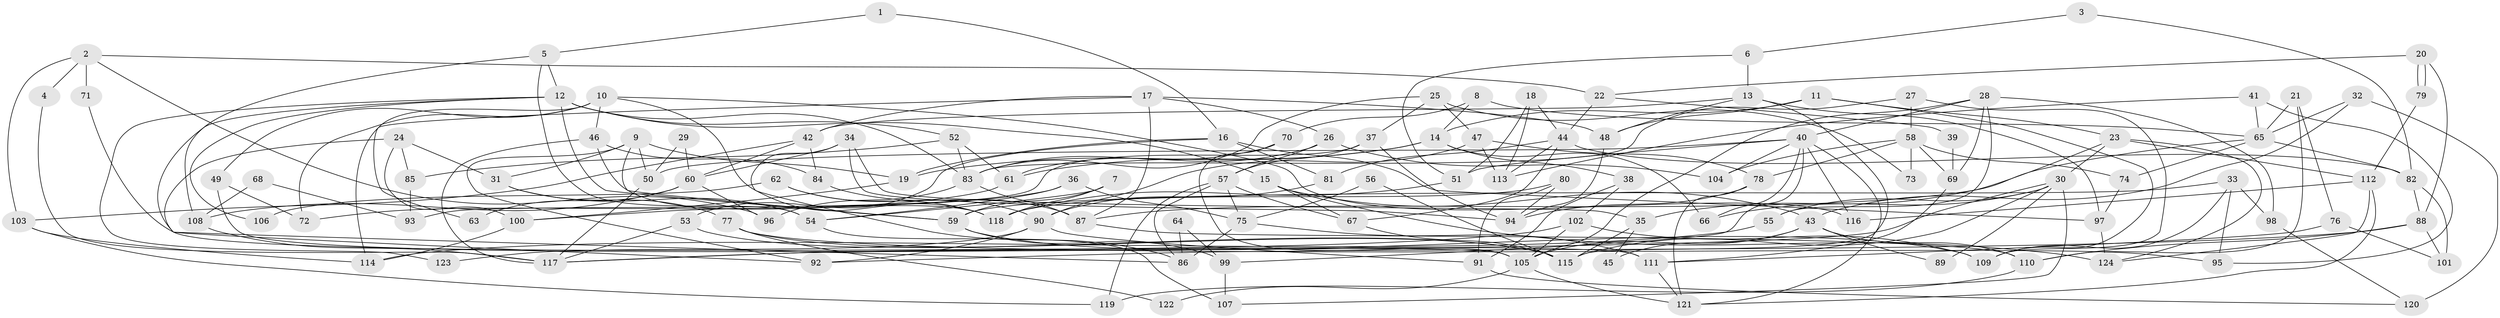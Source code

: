 // Generated by graph-tools (version 1.1) at 2025/15/03/09/25 04:15:00]
// undirected, 124 vertices, 248 edges
graph export_dot {
graph [start="1"]
  node [color=gray90,style=filled];
  1;
  2;
  3;
  4;
  5;
  6;
  7;
  8;
  9;
  10;
  11;
  12;
  13;
  14;
  15;
  16;
  17;
  18;
  19;
  20;
  21;
  22;
  23;
  24;
  25;
  26;
  27;
  28;
  29;
  30;
  31;
  32;
  33;
  34;
  35;
  36;
  37;
  38;
  39;
  40;
  41;
  42;
  43;
  44;
  45;
  46;
  47;
  48;
  49;
  50;
  51;
  52;
  53;
  54;
  55;
  56;
  57;
  58;
  59;
  60;
  61;
  62;
  63;
  64;
  65;
  66;
  67;
  68;
  69;
  70;
  71;
  72;
  73;
  74;
  75;
  76;
  77;
  78;
  79;
  80;
  81;
  82;
  83;
  84;
  85;
  86;
  87;
  88;
  89;
  90;
  91;
  92;
  93;
  94;
  95;
  96;
  97;
  98;
  99;
  100;
  101;
  102;
  103;
  104;
  105;
  106;
  107;
  108;
  109;
  110;
  111;
  112;
  113;
  114;
  115;
  116;
  117;
  118;
  119;
  120;
  121;
  122;
  123;
  124;
  1 -- 16;
  1 -- 5;
  2 -- 96;
  2 -- 103;
  2 -- 4;
  2 -- 22;
  2 -- 71;
  3 -- 82;
  3 -- 6;
  4 -- 117;
  5 -- 54;
  5 -- 108;
  5 -- 12;
  6 -- 13;
  6 -- 51;
  7 -- 59;
  7 -- 54;
  7 -- 118;
  8 -- 65;
  8 -- 70;
  8 -- 14;
  9 -- 50;
  9 -- 59;
  9 -- 19;
  9 -- 31;
  9 -- 92;
  10 -- 46;
  10 -- 118;
  10 -- 49;
  10 -- 63;
  10 -- 72;
  10 -- 116;
  11 -- 48;
  11 -- 14;
  11 -- 23;
  11 -- 109;
  12 -- 15;
  12 -- 52;
  12 -- 59;
  12 -- 83;
  12 -- 86;
  12 -- 106;
  12 -- 123;
  13 -- 97;
  13 -- 115;
  13 -- 42;
  13 -- 48;
  14 -- 61;
  14 -- 19;
  14 -- 38;
  14 -- 66;
  15 -- 67;
  15 -- 124;
  15 -- 43;
  16 -- 81;
  16 -- 19;
  16 -- 53;
  16 -- 97;
  17 -- 26;
  17 -- 42;
  17 -- 48;
  17 -- 87;
  17 -- 114;
  18 -- 51;
  18 -- 44;
  18 -- 113;
  19 -- 100;
  20 -- 79;
  20 -- 79;
  20 -- 88;
  20 -- 22;
  21 -- 65;
  21 -- 110;
  21 -- 76;
  22 -- 39;
  22 -- 44;
  23 -- 30;
  23 -- 35;
  23 -- 112;
  23 -- 124;
  24 -- 100;
  24 -- 92;
  24 -- 31;
  24 -- 85;
  25 -- 83;
  25 -- 37;
  25 -- 47;
  25 -- 73;
  26 -- 61;
  26 -- 57;
  26 -- 104;
  27 -- 109;
  27 -- 83;
  27 -- 58;
  28 -- 40;
  28 -- 105;
  28 -- 55;
  28 -- 69;
  28 -- 98;
  29 -- 60;
  29 -- 50;
  30 -- 66;
  30 -- 115;
  30 -- 55;
  30 -- 89;
  30 -- 107;
  30 -- 117;
  31 -- 54;
  31 -- 77;
  32 -- 43;
  32 -- 65;
  32 -- 120;
  33 -- 59;
  33 -- 98;
  33 -- 95;
  33 -- 109;
  34 -- 35;
  34 -- 94;
  34 -- 60;
  34 -- 86;
  35 -- 115;
  35 -- 45;
  36 -- 75;
  36 -- 100;
  36 -- 54;
  37 -- 57;
  37 -- 94;
  37 -- 93;
  38 -- 102;
  38 -- 91;
  39 -- 69;
  40 -- 116;
  40 -- 99;
  40 -- 50;
  40 -- 51;
  40 -- 66;
  40 -- 104;
  40 -- 121;
  41 -- 65;
  41 -- 113;
  41 -- 95;
  42 -- 103;
  42 -- 60;
  42 -- 84;
  43 -- 105;
  43 -- 45;
  43 -- 89;
  43 -- 110;
  44 -- 113;
  44 -- 67;
  44 -- 81;
  44 -- 82;
  46 -- 84;
  46 -- 118;
  46 -- 117;
  47 -- 78;
  47 -- 90;
  47 -- 113;
  48 -- 94;
  49 -- 105;
  49 -- 72;
  50 -- 117;
  51 -- 118;
  52 -- 83;
  52 -- 61;
  52 -- 85;
  53 -- 117;
  53 -- 115;
  54 -- 107;
  55 -- 114;
  56 -- 75;
  56 -- 115;
  57 -- 67;
  57 -- 86;
  57 -- 75;
  57 -- 119;
  58 -- 104;
  58 -- 69;
  58 -- 73;
  58 -- 74;
  58 -- 78;
  59 -- 109;
  59 -- 99;
  60 -- 63;
  60 -- 96;
  60 -- 108;
  61 -- 72;
  62 -- 118;
  62 -- 90;
  62 -- 106;
  64 -- 86;
  64 -- 99;
  65 -- 82;
  65 -- 74;
  65 -- 87;
  67 -- 115;
  68 -- 108;
  68 -- 93;
  69 -- 111;
  70 -- 83;
  70 -- 105;
  71 -- 111;
  74 -- 97;
  75 -- 86;
  75 -- 111;
  76 -- 111;
  76 -- 101;
  77 -- 95;
  77 -- 115;
  77 -- 122;
  78 -- 121;
  78 -- 94;
  79 -- 112;
  80 -- 91;
  80 -- 94;
  80 -- 118;
  81 -- 90;
  82 -- 88;
  82 -- 101;
  83 -- 87;
  83 -- 96;
  84 -- 87;
  85 -- 93;
  87 -- 110;
  88 -- 101;
  88 -- 110;
  88 -- 92;
  90 -- 92;
  90 -- 91;
  90 -- 123;
  91 -- 120;
  97 -- 124;
  98 -- 120;
  99 -- 107;
  100 -- 114;
  102 -- 117;
  102 -- 109;
  102 -- 105;
  103 -- 114;
  103 -- 119;
  105 -- 121;
  105 -- 122;
  108 -- 117;
  110 -- 119;
  111 -- 121;
  112 -- 121;
  112 -- 116;
  112 -- 124;
}
